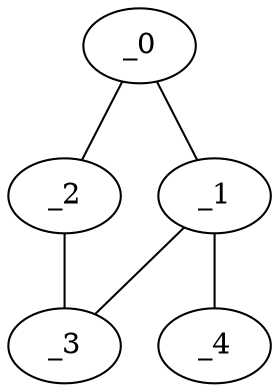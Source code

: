 graph XP1_0005 {
	_0	 [x="2.9507",
		y="3.14273"];
	_1	 [x="0.51",
		y=3];
	_0 -- _1;
	_2	 [x="0.475371",
		y="0.606458"];
	_0 -- _2;
	_3	 [x="2.19205",
		y="0.496256"];
	_1 -- _3;
	_4	 [x="0.233193",
		y="2.99658"];
	_1 -- _4;
	_2 -- _3;
}
